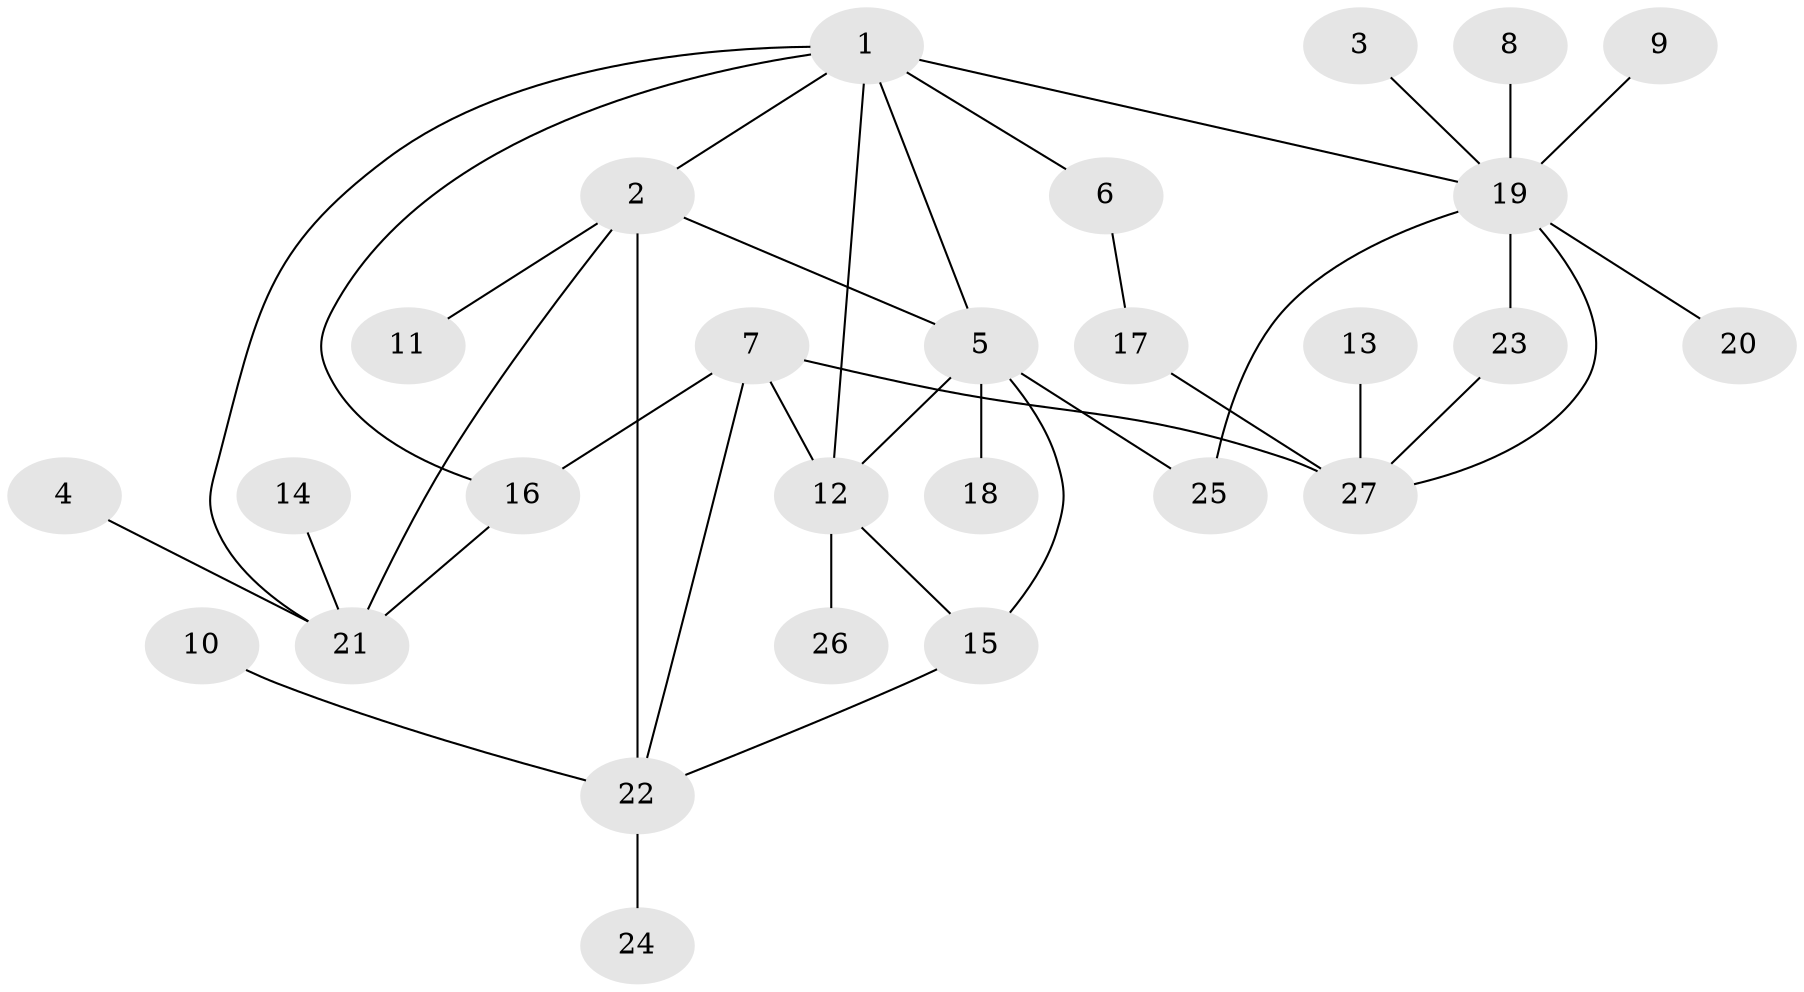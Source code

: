 // original degree distribution, {4: 0.047619047619047616, 7: 0.06349206349206349, 5: 0.031746031746031744, 8: 0.031746031746031744, 3: 0.09523809523809523, 12: 0.015873015873015872, 2: 0.2222222222222222, 6: 0.015873015873015872, 1: 0.47619047619047616}
// Generated by graph-tools (version 1.1) at 2025/37/03/04/25 23:37:44]
// undirected, 27 vertices, 38 edges
graph export_dot {
  node [color=gray90,style=filled];
  1;
  2;
  3;
  4;
  5;
  6;
  7;
  8;
  9;
  10;
  11;
  12;
  13;
  14;
  15;
  16;
  17;
  18;
  19;
  20;
  21;
  22;
  23;
  24;
  25;
  26;
  27;
  1 -- 2 [weight=1.0];
  1 -- 5 [weight=1.0];
  1 -- 6 [weight=1.0];
  1 -- 12 [weight=3.0];
  1 -- 16 [weight=1.0];
  1 -- 19 [weight=2.0];
  1 -- 21 [weight=1.0];
  2 -- 5 [weight=1.0];
  2 -- 11 [weight=1.0];
  2 -- 21 [weight=1.0];
  2 -- 22 [weight=2.0];
  3 -- 19 [weight=1.0];
  4 -- 21 [weight=1.0];
  5 -- 12 [weight=1.0];
  5 -- 15 [weight=1.0];
  5 -- 18 [weight=1.0];
  5 -- 25 [weight=1.0];
  6 -- 17 [weight=1.0];
  7 -- 12 [weight=1.0];
  7 -- 16 [weight=1.0];
  7 -- 22 [weight=1.0];
  7 -- 27 [weight=2.0];
  8 -- 19 [weight=1.0];
  9 -- 19 [weight=1.0];
  10 -- 22 [weight=1.0];
  12 -- 15 [weight=1.0];
  12 -- 26 [weight=1.0];
  13 -- 27 [weight=1.0];
  14 -- 21 [weight=1.0];
  15 -- 22 [weight=1.0];
  16 -- 21 [weight=1.0];
  17 -- 27 [weight=1.0];
  19 -- 20 [weight=1.0];
  19 -- 23 [weight=2.0];
  19 -- 25 [weight=1.0];
  19 -- 27 [weight=1.0];
  22 -- 24 [weight=1.0];
  23 -- 27 [weight=1.0];
}
